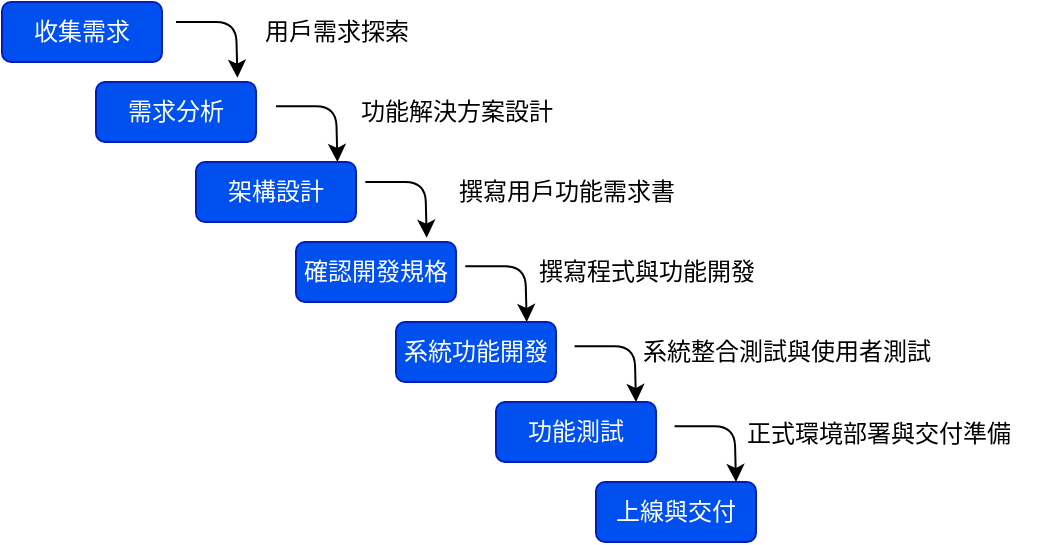 <mxfile>
    <diagram id="E0A-_MabPJE4LGg0DmH5" name="第1頁">
        <mxGraphModel dx="604" dy="414" grid="1" gridSize="10" guides="1" tooltips="1" connect="1" arrows="1" fold="1" page="1" pageScale="1" pageWidth="827" pageHeight="1169" math="0" shadow="0">
            <root>
                <mxCell id="0"/>
                <mxCell id="1" parent="0"/>
                <mxCell id="2" value="收集需求" style="rounded=1;whiteSpace=wrap;html=1;fillColor=#0050ef;fontColor=#ffffff;strokeColor=#001DBC;" vertex="1" parent="1">
                    <mxGeometry x="13" y="20" width="80" height="30" as="geometry"/>
                </mxCell>
                <mxCell id="3" value="需求分析" style="rounded=1;whiteSpace=wrap;html=1;fillColor=#0050ef;fontColor=#ffffff;strokeColor=#001DBC;" vertex="1" parent="1">
                    <mxGeometry x="60" y="60" width="80" height="30" as="geometry"/>
                </mxCell>
                <mxCell id="4" value="架構設計" style="rounded=1;whiteSpace=wrap;html=1;fillColor=#0050ef;fontColor=#ffffff;strokeColor=#001DBC;" vertex="1" parent="1">
                    <mxGeometry x="110" y="100" width="80" height="30" as="geometry"/>
                </mxCell>
                <mxCell id="5" value="確認開發規格" style="rounded=1;whiteSpace=wrap;html=1;fillColor=#0050ef;fontColor=#ffffff;strokeColor=#001DBC;" vertex="1" parent="1">
                    <mxGeometry x="160" y="140" width="80" height="30" as="geometry"/>
                </mxCell>
                <mxCell id="6" value="系統功能開發" style="rounded=1;whiteSpace=wrap;html=1;fillColor=#0050ef;fontColor=#ffffff;strokeColor=#001DBC;" vertex="1" parent="1">
                    <mxGeometry x="210" y="180" width="80" height="30" as="geometry"/>
                </mxCell>
                <mxCell id="7" value="功能測試" style="rounded=1;whiteSpace=wrap;html=1;fillColor=#0050ef;fontColor=#ffffff;strokeColor=#001DBC;" vertex="1" parent="1">
                    <mxGeometry x="260" y="220" width="80" height="30" as="geometry"/>
                </mxCell>
                <mxCell id="8" value="上線與交付" style="rounded=1;whiteSpace=wrap;html=1;fillColor=#0050ef;fontColor=#ffffff;strokeColor=#001DBC;" vertex="1" parent="1">
                    <mxGeometry x="310" y="260" width="80" height="30" as="geometry"/>
                </mxCell>
                <mxCell id="9" value="" style="endArrow=classic;html=1;entryX=0.884;entryY=-0.072;entryDx=0;entryDy=0;entryPerimeter=0;" edge="1" parent="1" target="3">
                    <mxGeometry width="50" height="50" relative="1" as="geometry">
                        <mxPoint x="100" y="30" as="sourcePoint"/>
                        <mxPoint x="130" y="50" as="targetPoint"/>
                        <Array as="points">
                            <mxPoint x="130" y="30"/>
                        </Array>
                    </mxGeometry>
                </mxCell>
                <mxCell id="12" value="" style="endArrow=classic;html=1;entryX=0.884;entryY=-0.072;entryDx=0;entryDy=0;entryPerimeter=0;" edge="1" parent="1">
                    <mxGeometry width="50" height="50" relative="1" as="geometry">
                        <mxPoint x="150" y="72.16" as="sourcePoint"/>
                        <mxPoint x="180.72" y="100.0" as="targetPoint"/>
                        <Array as="points">
                            <mxPoint x="180" y="72.16"/>
                        </Array>
                    </mxGeometry>
                </mxCell>
                <mxCell id="13" value="" style="endArrow=classic;html=1;entryX=0.884;entryY=-0.072;entryDx=0;entryDy=0;entryPerimeter=0;" edge="1" parent="1">
                    <mxGeometry width="50" height="50" relative="1" as="geometry">
                        <mxPoint x="194.64" y="110.0" as="sourcePoint"/>
                        <mxPoint x="225.36" y="137.84" as="targetPoint"/>
                        <Array as="points">
                            <mxPoint x="224.64" y="110"/>
                        </Array>
                    </mxGeometry>
                </mxCell>
                <mxCell id="14" value="" style="endArrow=classic;html=1;entryX=0.884;entryY=-0.072;entryDx=0;entryDy=0;entryPerimeter=0;" edge="1" parent="1">
                    <mxGeometry width="50" height="50" relative="1" as="geometry">
                        <mxPoint x="244.64" y="152.16" as="sourcePoint"/>
                        <mxPoint x="275.36" y="180.0" as="targetPoint"/>
                        <Array as="points">
                            <mxPoint x="274.64" y="152.16"/>
                        </Array>
                    </mxGeometry>
                </mxCell>
                <mxCell id="15" value="" style="endArrow=classic;html=1;entryX=0.884;entryY=-0.072;entryDx=0;entryDy=0;entryPerimeter=0;" edge="1" parent="1">
                    <mxGeometry width="50" height="50" relative="1" as="geometry">
                        <mxPoint x="299.28" y="192.16" as="sourcePoint"/>
                        <mxPoint x="330" y="220" as="targetPoint"/>
                        <Array as="points">
                            <mxPoint x="329.28" y="192.16"/>
                        </Array>
                    </mxGeometry>
                </mxCell>
                <mxCell id="16" value="" style="endArrow=classic;html=1;entryX=0.884;entryY=-0.072;entryDx=0;entryDy=0;entryPerimeter=0;" edge="1" parent="1">
                    <mxGeometry width="50" height="50" relative="1" as="geometry">
                        <mxPoint x="349.28" y="232.16" as="sourcePoint"/>
                        <mxPoint x="380" y="260" as="targetPoint"/>
                        <Array as="points">
                            <mxPoint x="379.28" y="232.16"/>
                        </Array>
                    </mxGeometry>
                </mxCell>
                <mxCell id="17" value="用戶需求探索" style="text;html=1;align=center;verticalAlign=middle;resizable=0;points=[];autosize=1;strokeColor=none;fillColor=none;" vertex="1" parent="1">
                    <mxGeometry x="130" y="20" width="100" height="30" as="geometry"/>
                </mxCell>
                <mxCell id="18" value="功能解決方案設計" style="text;html=1;align=center;verticalAlign=middle;resizable=0;points=[];autosize=1;strokeColor=none;fillColor=none;" vertex="1" parent="1">
                    <mxGeometry x="180" y="60" width="120" height="30" as="geometry"/>
                </mxCell>
                <mxCell id="19" value="撰寫用戶功能需求書" style="text;html=1;align=center;verticalAlign=middle;resizable=0;points=[];autosize=1;strokeColor=none;fillColor=none;" vertex="1" parent="1">
                    <mxGeometry x="230" y="100" width="130" height="30" as="geometry"/>
                </mxCell>
                <mxCell id="20" value="撰寫程式與功能開發" style="text;html=1;align=center;verticalAlign=middle;resizable=0;points=[];autosize=1;strokeColor=none;fillColor=none;" vertex="1" parent="1">
                    <mxGeometry x="270" y="140" width="130" height="30" as="geometry"/>
                </mxCell>
                <mxCell id="21" value="系統整合測試與使用者測試" style="text;html=1;align=center;verticalAlign=middle;resizable=0;points=[];autosize=1;strokeColor=none;fillColor=none;" vertex="1" parent="1">
                    <mxGeometry x="320" y="180" width="170" height="30" as="geometry"/>
                </mxCell>
                <mxCell id="22" value="正式環境部署與交付準備" style="text;html=1;align=center;verticalAlign=middle;resizable=0;points=[];autosize=1;strokeColor=none;fillColor=none;" vertex="1" parent="1">
                    <mxGeometry x="371" y="221" width="160" height="30" as="geometry"/>
                </mxCell>
            </root>
        </mxGraphModel>
    </diagram>
</mxfile>